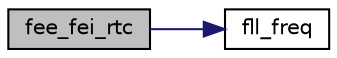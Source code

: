 digraph "fee_fei_rtc"
{
  edge [fontname="Helvetica",fontsize="10",labelfontname="Helvetica",labelfontsize="10"];
  node [fontname="Helvetica",fontsize="10",shape=record];
  rankdir="LR";
  Node23 [label="fee_fei_rtc",height=0.2,width=0.4,color="black", fillcolor="grey75", style="filled", fontcolor="black"];
  Node23 -> Node24 [color="midnightblue",fontsize="10",style="solid",fontname="Helvetica"];
  Node24 [label="fll_freq",height=0.2,width=0.4,color="black", fillcolor="white", style="filled",URL="$_m_c_g_8c.html#a030685ed5ebce3eef983e9410e7a1584"];
}
